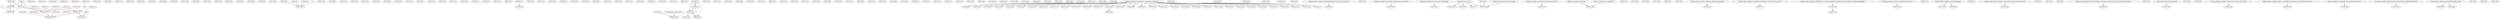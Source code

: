 digraph G {
    PSYCH_101;
    PSYCH_200;
    PSYCH_201;
    edge [color=black];
    PSYCH_101 -> PSYCH_202;
    AWSpS -> PSYCH_202;
    PSYCH_203;
    PSYCH_205;
    PSYCH_206;
    edge [color=black];
    PSYCH_101 -> PSYCH_209;
    AWSpS -> PSYCH_209;
    PSYCH_210;
    PSYCH_245;
    PSYCH_250;
    PSYCH_257;
    PSYCH_260;
    PSYCH_291;
    PSYCH_292;
    PSYCH_298;
    PSYCH_299;
    PSYCH_300;
    PSYCH_303;
    PSYCH_305;
    PSYCH_306;
    edge [color=black];
    PSYCH_209 -> PSYCH_315;
    edge [color=red];
    MATH_111 -> PSYCH_315;
    MATH_112 -> PSYCH_315;
    MATH_120 -> PSYCH_315;
    MATH_124 -> PSYCH_315;
    MATH_144 -> PSYCH_315;
    AWSpS -> PSYCH_315;
    edge [color=black];
    PSYCH_209 -> PSYCH_317;
    edge [color=red];
    MATH_124 -> PSYCH_317;
    MATH_134 -> PSYCH_317;
    MATH_144 -> PSYCH_317;
    AW -> PSYCH_317;
    edge [color=black];
    PSYCH_317 -> PSYCH_318;
    WSp -> PSYCH_318;
    PSYCH_322;
    PSYCH_330;
    PSYCH_331;
    PSYCH_332;
    PSYCH_333;
    PSYCH_334;
    PSYCH_345;
    PSYCH_350;
    PSYCH_355;
    PSYCH_357;
    PSYCH_380;
    PSYCH_399;
    PSYCH_400;
    PSYCH_402;
    PSYCH_403;
    PSYCH_405;
    PSYCH_407;
    PSYCH_408;
    PSYCH_410;
    PSYCH_411;
    PSYCH_413;
    PSYCH_414;
    PSYCH_415;
    PSYCH_416;
    PSYCH_417;
    PSYCH_418;
    PSYCH_419;
    PSYCH_420;
    PSYCH_421;
    PSYCH_423;
    PSYCH_425;
    PSYCH_426;
    PSYCH_427;
    PSYCH_428;
    edge [color=black];
    PSYCH_421 -> PSYCH_429;
    PSYCH_430;
    PSYCH_431;
    PSYCH_432;
    PSYCH_433;
    PSYCH_435;
    PSYCH_436;
    PSYCH_437;
    PSYCH_438;
    PSYCH_441;
    PSYCH_443;
    PSYCH_445;
    PSYCH_446;
    PSYCH_447;
    PSYCH_448;
    PSYCH_449;
    PSYCH_450;
    PSYCH_451;
    PSYCH_452;
    PSYCH_454;
    PSYCH_456;
    PSYCH_457;
    PSYCH_458;
    PSYCH_459;
    PSYCH_460;
    PSYCH_461;
    PSYCH_462;
    PSYCH_463;
    PSYCH_465;
    PSYCH_466;
    PSYCH_469;
    PSYCH_470;
    PSYCH_471;
    PSYCH_472;
    PSYCH_477;
    edge [color=black];
    PSYCH_202 -> PSYCH_478;
    edge [color=red];
    PSYCH_209 -> PSYCH_478;
    A -> PSYCH_478;
    PSYCH_479;
    PSYCH_480;
    PSYCH_481;
    edge [color=black];
    PSYCH_315 -> PSYCH_482;
    PSYCH_317 -> PSYCH_482;
    edge [color=red];
    PSYCH_330 -> PSYCH_482;
    PSYCH_331 -> PSYCH_482;
    PSYCH_332 -> PSYCH_482;
    PSYCH_350 -> PSYCH_482;
    PSYCH_483;
    PSYCH_485;
    PSYCH_486;
    edge [color=black];
    PSYCH_357 -> PSYCH_487;
    GWSS_357 -> PSYCH_487;
    GWSS_487 -> PSYCH_487;
    edge [color=red];
    W -> PSYCH_487;
    PSYCH_488;
    PSYCH_489;
    PSYCH_490;
    PSYCH_491;
    PSYCH_494;
    PSYCH_496;
    PSYCH_497;
    PSYCH_498;
    PSYCH_499;
    edge [color=black];
    graduate_standing_in_psychology_or_permission_of_instructor -> PSYCH_500;
    edge [color=black];
    graduate_standing_in_psychology_or_permission_of_instructor -> PSYCH_502;
    edge [color=black];
    graduate_standing_in_psychology_or_permission_of_instructor -> PSYCH_503;
    edge [color=black];
    graduate_standing_in_psychology_or_permission_of_instructor -> PSYCH_504;
    PSYCH_505;
    edge [color=black];
    graduate_standing_in_psychology_or_permission_of_instructor -> PSYCH_506;
    edge [color=black];
    graduate_standing_in_psychology_or_permission_of_instructor -> PSYCH_507;
    edge [color=black];
    graduate_standing_in_psychology_or_permission_of_instructor -> PSYCH_508;
    edge [color=black];
    graduate_standing_in_psychology_or_permission_of_instructor -> PSYCH_510;
    edge [color=black];
    graduate_standing_in_psychology_or_permission_of_instructor -> PSYCH_511;
    edge [color=black];
    graduate_standing_in_psychology_or_permission_of_instructor -> PSYCH_513;
    edge [color=black];
    graduate_standing_in_psychology_or_permission_of_instructor -> PSYCH_514;
    edge [color=black];
    graduate_standing_in_psychology_or_permission_of_instructor -> PSYCH_515;
    edge [color=black];
    graduate_standing_in_psychology_or_permission_of_instructor -> PSYCH_517;
    edge [color=black];
    graduate_standing_in_psychology_or_permission_of_instructor -> PSYCH_518;
    edge [color=black];
    PSYCH_518 -> PSYCH_519;
    PSYCH_520;
    edge [color=black];
    PSYCH_524 -> PSYCH_522;
    edge [color=black];
    PSYCH_522 -> PSYCH_523;
    PSYCH_524 -> PSYCH_523;
    PSYCH_525 -> PSYCH_523;
    edge [color=black];
    PSYCH_522 -> PSYCH_524;
    edge [color=black];
    PSYCH_522 -> PSYCH_525;
    PSYCH_524 -> PSYCH_525;
    edge [color=red];
    PSYCH_523 -> PSYCH_525;
    PSYCH_526;
    PSYCH_528;
    PSYCH_529;
    edge [color=black];
    PSYCH_525 -> PSYCH_530;
    PSYCH_531;
    edge [color=black];
    graduate_major_standing_in_clinical_psychology_or_permission_of_instructor -> PSYCH_532;
    PSYCH_535;
    edge [color=black];
    graduate_standing_in_psychology_and_permission_of_instructor -> PSYCH_536;
    edge [color=black];
    graduate_standing_in_the_Department_of_Psychology -> PSYCH_537;
    edge [color=black];
    graduate_standing_in_psychology_or_permission_of_instructor -> PSYCH_538;
    edge [color=black];
    graduate_standing_in_psychology_or_permission_of_instructor -> PSYCH_540;
    edge [color=black];
    graduate_standing_in_psychology_or_permission_of_instructor -> PSYCH_541;
    edge [color=black];
    graduate_standing_in_psychology_or_permission_of_instructor -> PSYCH_542;
    edge [color=black];
    graduate_standing_in_psychology_or_permission_of_instructor -> PSYCH_543;
    edge [color=black];
    graduate_standing_in_psychology_or_permission_of_instructor -> PSYCH_544;
    edge [color=black];
    graduate_standing_in_psychology_or_permission_of_instructor -> PSYCH_545;
    edge [color=black];
    graduate_standing_in_psychology_or_permission_of_instructor -> PSYCH_546;
    edge [color=black];
    graduate_standing_in_psychology_or_permission_of_instructor -> PSYCH_547;
    edge [color=black];
    graduate_standing_in_psychology_or_permission_of_instructor -> PSYCH_548;
    edge [color=black];
    permission_of_instructor -> PSYCH_549;
    edge [color=black];
    graduate_standing_in_psychology_or_permission_of_instructor -> PSYCH_550;
    edge [color=black];
    graduate_standing_in_psychology_or_permission_of_instructor -> PSYCH_551;
    edge [color=black];
    graduate_standing_in_psychology_or_permission_of_instructor -> PSYCH_552;
    edge [color=black];
    graduate_standing_in_psychology_or_permission_of_instructor -> PSYCH_553;
    edge [color=black];
    graduate_standing_in_psychology_or_permission_instructor -> PSYCH_554;
    edge [color=black];
    graduate_standing_in_psychology_or_permission_of_instructor -> PSYCH_555;
    edge [color=black];
    graduate_standing_in_psychology_or_permission_of_instructor -> PSYCH_556;
    edge [color=black];
    graduate_standing_in_psychology_or_permission_of_instructor -> PSYCH_557;
    edge [color=black];
    graduate_standing_in_psychology_or_permission_of_instructor -> PSYCH_558;
    edge [color=black];
    graduate_standing_in_psychology -> PSYCH_560;
    edge [color=red];
    others_by_permission_of_department -> PSYCH_560;
    edge [color=black];
    permission_of_instructor -> PSYCH_561;
    PSYCH_562;
    PSYCH_563;
    edge [color=black];
    PSYCH_445 -> PSYCH_564;
    edge [color=red];
    PSYCH_525 -> PSYCH_564;
    edge [color=blue];
    or_permission_of_instructor -> PSYCH_564;
    PSYCH_565;
    PSYCH_566;
    PSYCH_567;
    PSYCH_568;
    edge [color=black];
    graduate_major_or_minor_standing_in_childclinical_psychology -> PSYCH_570;
    edge [color=black];
    graduate_standing_in_psychology_or_permission_of_instructor -> PSYCH_571;
    edge [color=black];
    graduate_major_standing_in_childclinical_psychology_or_permission_of_instructor -> PSYCH_572;
    edge [color=black];
    PSYCH_576 -> PSYCH_573;
    edge [color=black];
    psychology_graduate_student_or_permission_of_instructor -> PSYCH_574;
    PSYCH_575;
    edge [color=black];
    graduate_major_standing_in_childclinical_or_clinical_psychology_or_graduate_minor_standing_in_childclinical_psychology -> PSYCH_576;
    edge [color=black];
    permission_of_instructor -> PSYCH_577;
    edge [color=black];
    graduate_major_standing_in_clinical_psychology -> PSYCH_578;
    PSYCH_579;
    edge [color=black];
    graduate_clinical_major_standing_in_psychology_or_permission_of_instructor -> PSYCH_580;
    PSYCH_581;
    PSYCH_582;
    PSYCH_583;
    edge [color=black];
    second_year_of_graduate_clinical_psychology_social_work_psychosocial_nursing_or_psychiatric_residency -> PSYCH_584;
    PSYCH_585;
    edge [color=black];
    clinical_psychology_graduate_standing -> PSYCH_586;
    PSYCH_587;
    PSYCH_588;
    edge [color=black];
    clinical_psychology_graduate_standing_and_permission_of_instructor -> PSYCH_589;
    edge [color=black];
    graduate_major_standing_in_clinical_or_childclinical_psychology_and_permission_of_instructor -> PSYCH_590;
    edge [color=black];
    graduate_major_standing_in_clinical_psychology -> PSYCH_591;
    PSYCH_593;
    edge [color=black];
    graduate_standing_in_clinical_psychology -> PSYCH_594;
    edge [color=red];
    PSYCH_593 -> PSYCH_594;
    edge [color=blue];
    permission_of_instructor -> PSYCH_594;
    edge [color=black];
    graduate_student_in_psychology_and_permission_of_instructor -> PSYCH_596;
    edge [color=black];
    secondyear_graduate_major_standing_and_permission_of_departmental_faculty -> PSYCH_597;
    edge [color=black];
    permission_of_a_supervising_psychology_faculty_member -> PSYCH_598;
    edge [color=black];
    permission_of_a_supervising_psychology_faculty_member -> PSYCH_599;
    PSYCH_600;
    PSYCH_700;
    PSYCH_800;
}
